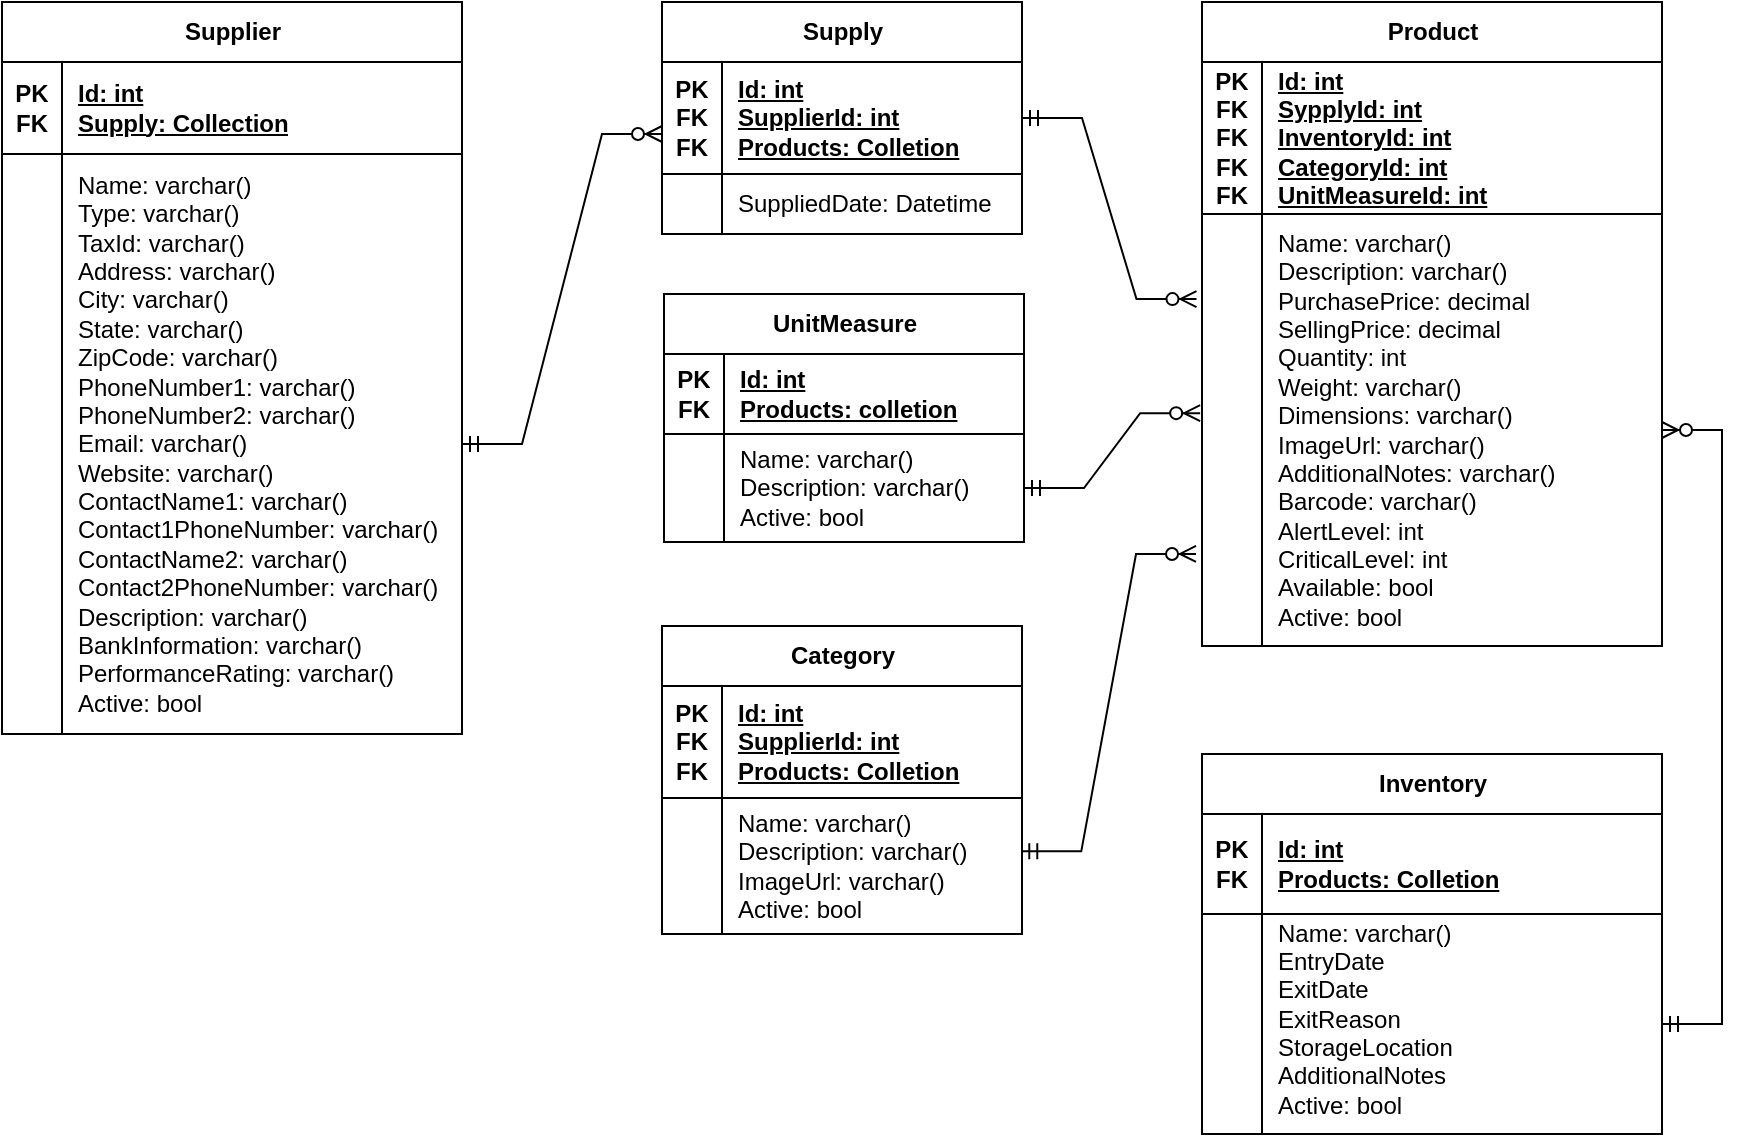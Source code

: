 <mxfile version="22.0.6" type="github">
  <diagram name="Página-1" id="oI9TYDiOCawssJ5pB_Mc">
    <mxGraphModel dx="1257" dy="683" grid="1" gridSize="10" guides="1" tooltips="1" connect="1" arrows="1" fold="1" page="1" pageScale="1" pageWidth="1169" pageHeight="827" math="0" shadow="0">
      <root>
        <mxCell id="0" />
        <mxCell id="1" parent="0" />
        <mxCell id="u429zlxLRRn3Ip08pNfd-1" value="Supplier" style="shape=table;startSize=30;container=1;collapsible=1;childLayout=tableLayout;fixedRows=1;rowLines=0;fontStyle=1;align=center;resizeLast=1;html=1;" parent="1" vertex="1">
          <mxGeometry x="163" y="44" width="230" height="366.0" as="geometry" />
        </mxCell>
        <mxCell id="u429zlxLRRn3Ip08pNfd-2" value="" style="shape=tableRow;horizontal=0;startSize=0;swimlaneHead=0;swimlaneBody=0;fillColor=none;collapsible=0;dropTarget=0;points=[[0,0.5],[1,0.5]];portConstraint=eastwest;top=0;left=0;right=0;bottom=1;" parent="u429zlxLRRn3Ip08pNfd-1" vertex="1">
          <mxGeometry y="30" width="230" height="46" as="geometry" />
        </mxCell>
        <mxCell id="u429zlxLRRn3Ip08pNfd-3" value="PK&lt;br&gt;FK" style="shape=partialRectangle;connectable=0;fillColor=none;top=0;left=0;bottom=0;right=0;fontStyle=1;overflow=hidden;whiteSpace=wrap;html=1;" parent="u429zlxLRRn3Ip08pNfd-2" vertex="1">
          <mxGeometry width="30" height="46" as="geometry">
            <mxRectangle width="30" height="46" as="alternateBounds" />
          </mxGeometry>
        </mxCell>
        <mxCell id="u429zlxLRRn3Ip08pNfd-4" value="Id: int&lt;br&gt;Supply: Collection" style="shape=partialRectangle;connectable=0;fillColor=none;top=0;left=0;bottom=0;right=0;align=left;spacingLeft=6;fontStyle=5;overflow=hidden;whiteSpace=wrap;html=1;" parent="u429zlxLRRn3Ip08pNfd-2" vertex="1">
          <mxGeometry x="30" width="200" height="46" as="geometry">
            <mxRectangle width="200" height="46" as="alternateBounds" />
          </mxGeometry>
        </mxCell>
        <mxCell id="u429zlxLRRn3Ip08pNfd-11" value="" style="shape=tableRow;horizontal=0;startSize=0;swimlaneHead=0;swimlaneBody=0;fillColor=none;collapsible=0;dropTarget=0;points=[[0,0.5],[1,0.5]];portConstraint=eastwest;top=0;left=0;right=0;bottom=0;" parent="u429zlxLRRn3Ip08pNfd-1" vertex="1">
          <mxGeometry y="76" width="230" height="290" as="geometry" />
        </mxCell>
        <mxCell id="u429zlxLRRn3Ip08pNfd-12" value="" style="shape=partialRectangle;connectable=0;fillColor=none;top=0;left=0;bottom=0;right=0;editable=1;overflow=hidden;whiteSpace=wrap;html=1;" parent="u429zlxLRRn3Ip08pNfd-11" vertex="1">
          <mxGeometry width="30" height="290" as="geometry">
            <mxRectangle width="30" height="290" as="alternateBounds" />
          </mxGeometry>
        </mxCell>
        <mxCell id="u429zlxLRRn3Ip08pNfd-13" value="Name: varchar()&lt;br&gt;Type: varchar()&lt;br&gt;TaxId: varchar()&lt;br&gt;Address: varchar()&lt;br&gt;City: varchar()&lt;br&gt;State: varchar()&lt;br&gt;ZipCode: varchar()&lt;br&gt;PhoneNumber1: varchar()&lt;br&gt;PhoneNumber2: varchar()&lt;br&gt;Email: varchar()&lt;br&gt;Website: varchar()&lt;br&gt;ContactName1: varchar()&lt;br&gt;Contact1PhoneNumber: varchar()&lt;br&gt;ContactName2: varchar()&lt;br&gt;Contact2PhoneNumber: varchar()&lt;br&gt;Description: varchar()&lt;br&gt;BankInformation: varchar()&lt;br&gt;PerformanceRating: varchar()&lt;br&gt;Active: bool" style="shape=partialRectangle;connectable=0;fillColor=none;top=0;left=0;bottom=0;right=0;align=left;spacingLeft=6;overflow=hidden;whiteSpace=wrap;html=1;" parent="u429zlxLRRn3Ip08pNfd-11" vertex="1">
          <mxGeometry x="30" width="200" height="290" as="geometry">
            <mxRectangle width="200" height="290" as="alternateBounds" />
          </mxGeometry>
        </mxCell>
        <mxCell id="u429zlxLRRn3Ip08pNfd-28" value="Supply" style="shape=table;startSize=30;container=1;collapsible=1;childLayout=tableLayout;fixedRows=1;rowLines=0;fontStyle=1;align=center;resizeLast=1;html=1;" parent="1" vertex="1">
          <mxGeometry x="493" y="44" width="180" height="116.0" as="geometry" />
        </mxCell>
        <mxCell id="u429zlxLRRn3Ip08pNfd-29" value="" style="shape=tableRow;horizontal=0;startSize=0;swimlaneHead=0;swimlaneBody=0;fillColor=none;collapsible=0;dropTarget=0;points=[[0,0.5],[1,0.5]];portConstraint=eastwest;top=0;left=0;right=0;bottom=1;" parent="u429zlxLRRn3Ip08pNfd-28" vertex="1">
          <mxGeometry y="30" width="180" height="56" as="geometry" />
        </mxCell>
        <mxCell id="u429zlxLRRn3Ip08pNfd-30" value="PK&lt;br&gt;FK&lt;br&gt;FK" style="shape=partialRectangle;connectable=0;fillColor=none;top=0;left=0;bottom=0;right=0;fontStyle=1;overflow=hidden;whiteSpace=wrap;html=1;" parent="u429zlxLRRn3Ip08pNfd-29" vertex="1">
          <mxGeometry width="30" height="56" as="geometry">
            <mxRectangle width="30" height="56" as="alternateBounds" />
          </mxGeometry>
        </mxCell>
        <mxCell id="u429zlxLRRn3Ip08pNfd-31" value="Id: int&lt;br&gt;SupplierId: int&lt;br&gt;Products: Colletion" style="shape=partialRectangle;connectable=0;fillColor=none;top=0;left=0;bottom=0;right=0;align=left;spacingLeft=6;fontStyle=5;overflow=hidden;whiteSpace=wrap;html=1;" parent="u429zlxLRRn3Ip08pNfd-29" vertex="1">
          <mxGeometry x="30" width="150" height="56" as="geometry">
            <mxRectangle width="150" height="56" as="alternateBounds" />
          </mxGeometry>
        </mxCell>
        <mxCell id="u429zlxLRRn3Ip08pNfd-32" value="" style="shape=tableRow;horizontal=0;startSize=0;swimlaneHead=0;swimlaneBody=0;fillColor=none;collapsible=0;dropTarget=0;points=[[0,0.5],[1,0.5]];portConstraint=eastwest;top=0;left=0;right=0;bottom=0;" parent="u429zlxLRRn3Ip08pNfd-28" vertex="1">
          <mxGeometry y="86" width="180" height="30" as="geometry" />
        </mxCell>
        <mxCell id="u429zlxLRRn3Ip08pNfd-33" value="" style="shape=partialRectangle;connectable=0;fillColor=none;top=0;left=0;bottom=0;right=0;editable=1;overflow=hidden;whiteSpace=wrap;html=1;" parent="u429zlxLRRn3Ip08pNfd-32" vertex="1">
          <mxGeometry width="30" height="30" as="geometry">
            <mxRectangle width="30" height="30" as="alternateBounds" />
          </mxGeometry>
        </mxCell>
        <mxCell id="u429zlxLRRn3Ip08pNfd-34" value="SuppliedDate: Datetime" style="shape=partialRectangle;connectable=0;fillColor=none;top=0;left=0;bottom=0;right=0;align=left;spacingLeft=6;overflow=hidden;whiteSpace=wrap;html=1;" parent="u429zlxLRRn3Ip08pNfd-32" vertex="1">
          <mxGeometry x="30" width="150" height="30" as="geometry">
            <mxRectangle width="150" height="30" as="alternateBounds" />
          </mxGeometry>
        </mxCell>
        <mxCell id="u429zlxLRRn3Ip08pNfd-36" value="" style="edgeStyle=entityRelationEdgeStyle;fontSize=12;html=1;endArrow=ERzeroToMany;startArrow=ERmandOne;rounded=0;exitX=1;exitY=0.5;exitDx=0;exitDy=0;" parent="1" source="u429zlxLRRn3Ip08pNfd-11" edge="1">
          <mxGeometry width="100" height="100" relative="1" as="geometry">
            <mxPoint x="393" y="210" as="sourcePoint" />
            <mxPoint x="493" y="110" as="targetPoint" />
          </mxGeometry>
        </mxCell>
        <mxCell id="u429zlxLRRn3Ip08pNfd-37" value="Product" style="shape=table;startSize=30;container=1;collapsible=1;childLayout=tableLayout;fixedRows=1;rowLines=0;fontStyle=1;align=center;resizeLast=1;html=1;" parent="1" vertex="1">
          <mxGeometry x="763" y="44" width="230" height="322" as="geometry" />
        </mxCell>
        <mxCell id="u429zlxLRRn3Ip08pNfd-38" value="" style="shape=tableRow;horizontal=0;startSize=0;swimlaneHead=0;swimlaneBody=0;fillColor=none;collapsible=0;dropTarget=0;points=[[0,0.5],[1,0.5]];portConstraint=eastwest;top=0;left=0;right=0;bottom=1;" parent="u429zlxLRRn3Ip08pNfd-37" vertex="1">
          <mxGeometry y="30" width="230" height="76" as="geometry" />
        </mxCell>
        <mxCell id="u429zlxLRRn3Ip08pNfd-39" value="PK&lt;br&gt;FK&lt;br&gt;FK&lt;br&gt;FK&lt;br&gt;FK" style="shape=partialRectangle;connectable=0;fillColor=none;top=0;left=0;bottom=0;right=0;fontStyle=1;overflow=hidden;whiteSpace=wrap;html=1;" parent="u429zlxLRRn3Ip08pNfd-38" vertex="1">
          <mxGeometry width="30" height="76" as="geometry">
            <mxRectangle width="30" height="76" as="alternateBounds" />
          </mxGeometry>
        </mxCell>
        <mxCell id="u429zlxLRRn3Ip08pNfd-40" value="Id: int&lt;br&gt;SypplyId: int&lt;br&gt;InventoryId: int&lt;br&gt;CategoryId: int&lt;br&gt;UnitMeasureId: int" style="shape=partialRectangle;connectable=0;fillColor=none;top=0;left=0;bottom=0;right=0;align=left;spacingLeft=6;fontStyle=5;overflow=hidden;whiteSpace=wrap;html=1;" parent="u429zlxLRRn3Ip08pNfd-38" vertex="1">
          <mxGeometry x="30" width="200" height="76" as="geometry">
            <mxRectangle width="200" height="76" as="alternateBounds" />
          </mxGeometry>
        </mxCell>
        <mxCell id="u429zlxLRRn3Ip08pNfd-41" value="" style="shape=tableRow;horizontal=0;startSize=0;swimlaneHead=0;swimlaneBody=0;fillColor=none;collapsible=0;dropTarget=0;points=[[0,0.5],[1,0.5]];portConstraint=eastwest;top=0;left=0;right=0;bottom=0;" parent="u429zlxLRRn3Ip08pNfd-37" vertex="1">
          <mxGeometry y="106" width="230" height="216" as="geometry" />
        </mxCell>
        <mxCell id="u429zlxLRRn3Ip08pNfd-42" value="" style="shape=partialRectangle;connectable=0;fillColor=none;top=0;left=0;bottom=0;right=0;editable=1;overflow=hidden;whiteSpace=wrap;html=1;" parent="u429zlxLRRn3Ip08pNfd-41" vertex="1">
          <mxGeometry width="30" height="216" as="geometry">
            <mxRectangle width="30" height="216" as="alternateBounds" />
          </mxGeometry>
        </mxCell>
        <mxCell id="u429zlxLRRn3Ip08pNfd-43" value="Name: varchar()&lt;br&gt;Description: varchar()&lt;br&gt;PurchasePrice: decimal&lt;br&gt;SellingPrice: decimal&lt;br&gt;Quantity: int&lt;br&gt;Weight: varchar()&lt;br&gt;Dimensions: varchar()&lt;br&gt;ImageUrl: varchar()&lt;br&gt;AdditionalNotes: varchar()&lt;br&gt;Barcode: varchar()&lt;br&gt;AlertLevel: int&lt;br&gt;CriticalLevel: int&lt;br&gt;Available: bool&lt;br&gt;Active: bool" style="shape=partialRectangle;connectable=0;fillColor=none;top=0;left=0;bottom=0;right=0;align=left;spacingLeft=6;overflow=hidden;whiteSpace=wrap;html=1;" parent="u429zlxLRRn3Ip08pNfd-41" vertex="1">
          <mxGeometry x="30" width="200" height="216" as="geometry">
            <mxRectangle width="200" height="216" as="alternateBounds" />
          </mxGeometry>
        </mxCell>
        <mxCell id="u429zlxLRRn3Ip08pNfd-44" value="" style="edgeStyle=entityRelationEdgeStyle;fontSize=12;html=1;endArrow=ERzeroToMany;startArrow=ERmandOne;rounded=0;exitX=1;exitY=0.5;exitDx=0;exitDy=0;entryX=-0.012;entryY=0.197;entryDx=0;entryDy=0;entryPerimeter=0;" parent="1" source="u429zlxLRRn3Ip08pNfd-28" target="u429zlxLRRn3Ip08pNfd-41" edge="1">
          <mxGeometry width="100" height="100" relative="1" as="geometry">
            <mxPoint x="640" y="80.0" as="sourcePoint" />
            <mxPoint x="730" y="226" as="targetPoint" />
            <Array as="points">
              <mxPoint x="717" y="168" />
              <mxPoint x="717" y="188" />
              <mxPoint x="717" y="188" />
            </Array>
          </mxGeometry>
        </mxCell>
        <mxCell id="u429zlxLRRn3Ip08pNfd-45" value="Inventory" style="shape=table;startSize=30;container=1;collapsible=1;childLayout=tableLayout;fixedRows=1;rowLines=0;fontStyle=1;align=center;resizeLast=1;html=1;" parent="1" vertex="1">
          <mxGeometry x="763" y="420" width="230" height="190" as="geometry" />
        </mxCell>
        <mxCell id="u429zlxLRRn3Ip08pNfd-46" value="" style="shape=tableRow;horizontal=0;startSize=0;swimlaneHead=0;swimlaneBody=0;fillColor=none;collapsible=0;dropTarget=0;points=[[0,0.5],[1,0.5]];portConstraint=eastwest;top=0;left=0;right=0;bottom=1;" parent="u429zlxLRRn3Ip08pNfd-45" vertex="1">
          <mxGeometry y="30" width="230" height="50" as="geometry" />
        </mxCell>
        <mxCell id="u429zlxLRRn3Ip08pNfd-47" value="PK&lt;br&gt;FK" style="shape=partialRectangle;connectable=0;fillColor=none;top=0;left=0;bottom=0;right=0;fontStyle=1;overflow=hidden;whiteSpace=wrap;html=1;" parent="u429zlxLRRn3Ip08pNfd-46" vertex="1">
          <mxGeometry width="30" height="50" as="geometry">
            <mxRectangle width="30" height="50" as="alternateBounds" />
          </mxGeometry>
        </mxCell>
        <mxCell id="u429zlxLRRn3Ip08pNfd-48" value="Id: int&lt;br&gt;Products: Colletion" style="shape=partialRectangle;connectable=0;fillColor=none;top=0;left=0;bottom=0;right=0;align=left;spacingLeft=6;fontStyle=5;overflow=hidden;whiteSpace=wrap;html=1;" parent="u429zlxLRRn3Ip08pNfd-46" vertex="1">
          <mxGeometry x="30" width="200" height="50" as="geometry">
            <mxRectangle width="200" height="50" as="alternateBounds" />
          </mxGeometry>
        </mxCell>
        <mxCell id="u429zlxLRRn3Ip08pNfd-49" value="" style="shape=tableRow;horizontal=0;startSize=0;swimlaneHead=0;swimlaneBody=0;fillColor=none;collapsible=0;dropTarget=0;points=[[0,0.5],[1,0.5]];portConstraint=eastwest;top=0;left=0;right=0;bottom=0;" parent="u429zlxLRRn3Ip08pNfd-45" vertex="1">
          <mxGeometry y="80" width="230" height="110" as="geometry" />
        </mxCell>
        <mxCell id="u429zlxLRRn3Ip08pNfd-50" value="" style="shape=partialRectangle;connectable=0;fillColor=none;top=0;left=0;bottom=0;right=0;editable=1;overflow=hidden;whiteSpace=wrap;html=1;" parent="u429zlxLRRn3Ip08pNfd-49" vertex="1">
          <mxGeometry width="30" height="110" as="geometry">
            <mxRectangle width="30" height="110" as="alternateBounds" />
          </mxGeometry>
        </mxCell>
        <mxCell id="u429zlxLRRn3Ip08pNfd-51" value="Name: varchar()&lt;br&gt;EntryDate&lt;br&gt;ExitDate&lt;br&gt;ExitReason&lt;br&gt;StorageLocation&lt;br&gt;AdditionalNotes&lt;br&gt;Active: bool&lt;br&gt;&lt;br&gt;&lt;br&gt;" style="shape=partialRectangle;connectable=0;fillColor=none;top=0;left=0;bottom=0;right=0;align=left;spacingLeft=6;overflow=hidden;whiteSpace=wrap;html=1;" parent="u429zlxLRRn3Ip08pNfd-49" vertex="1">
          <mxGeometry x="30" width="200" height="110" as="geometry">
            <mxRectangle width="200" height="110" as="alternateBounds" />
          </mxGeometry>
        </mxCell>
        <mxCell id="u429zlxLRRn3Ip08pNfd-54" value="" style="edgeStyle=entityRelationEdgeStyle;fontSize=12;html=1;endArrow=ERzeroToMany;startArrow=ERmandOne;rounded=0;entryX=1;entryY=0.5;entryDx=0;entryDy=0;exitX=1;exitY=0.5;exitDx=0;exitDy=0;" parent="1" source="u429zlxLRRn3Ip08pNfd-49" target="u429zlxLRRn3Ip08pNfd-41" edge="1">
          <mxGeometry width="100" height="100" relative="1" as="geometry">
            <mxPoint x="1040" y="440" as="sourcePoint" />
            <mxPoint x="1140" y="340" as="targetPoint" />
            <Array as="points">
              <mxPoint x="1050" y="400" />
            </Array>
          </mxGeometry>
        </mxCell>
        <mxCell id="S84WDKqpn4CY_QFBzjo1-1" value="Category" style="shape=table;startSize=30;container=1;collapsible=1;childLayout=tableLayout;fixedRows=1;rowLines=0;fontStyle=1;align=center;resizeLast=1;html=1;" vertex="1" parent="1">
          <mxGeometry x="493" y="356" width="180" height="154.0" as="geometry" />
        </mxCell>
        <mxCell id="S84WDKqpn4CY_QFBzjo1-2" value="" style="shape=tableRow;horizontal=0;startSize=0;swimlaneHead=0;swimlaneBody=0;fillColor=none;collapsible=0;dropTarget=0;points=[[0,0.5],[1,0.5]];portConstraint=eastwest;top=0;left=0;right=0;bottom=1;" vertex="1" parent="S84WDKqpn4CY_QFBzjo1-1">
          <mxGeometry y="30" width="180" height="56" as="geometry" />
        </mxCell>
        <mxCell id="S84WDKqpn4CY_QFBzjo1-3" value="PK&lt;br&gt;FK&lt;br&gt;FK" style="shape=partialRectangle;connectable=0;fillColor=none;top=0;left=0;bottom=0;right=0;fontStyle=1;overflow=hidden;whiteSpace=wrap;html=1;" vertex="1" parent="S84WDKqpn4CY_QFBzjo1-2">
          <mxGeometry width="30" height="56" as="geometry">
            <mxRectangle width="30" height="56" as="alternateBounds" />
          </mxGeometry>
        </mxCell>
        <mxCell id="S84WDKqpn4CY_QFBzjo1-4" value="Id: int&lt;br&gt;SupplierId: int&lt;br&gt;Products: Colletion" style="shape=partialRectangle;connectable=0;fillColor=none;top=0;left=0;bottom=0;right=0;align=left;spacingLeft=6;fontStyle=5;overflow=hidden;whiteSpace=wrap;html=1;" vertex="1" parent="S84WDKqpn4CY_QFBzjo1-2">
          <mxGeometry x="30" width="150" height="56" as="geometry">
            <mxRectangle width="150" height="56" as="alternateBounds" />
          </mxGeometry>
        </mxCell>
        <mxCell id="S84WDKqpn4CY_QFBzjo1-5" value="" style="shape=tableRow;horizontal=0;startSize=0;swimlaneHead=0;swimlaneBody=0;fillColor=none;collapsible=0;dropTarget=0;points=[[0,0.5],[1,0.5]];portConstraint=eastwest;top=0;left=0;right=0;bottom=0;" vertex="1" parent="S84WDKqpn4CY_QFBzjo1-1">
          <mxGeometry y="86" width="180" height="68" as="geometry" />
        </mxCell>
        <mxCell id="S84WDKqpn4CY_QFBzjo1-6" value="" style="shape=partialRectangle;connectable=0;fillColor=none;top=0;left=0;bottom=0;right=0;editable=1;overflow=hidden;whiteSpace=wrap;html=1;" vertex="1" parent="S84WDKqpn4CY_QFBzjo1-5">
          <mxGeometry width="30" height="68" as="geometry">
            <mxRectangle width="30" height="68" as="alternateBounds" />
          </mxGeometry>
        </mxCell>
        <mxCell id="S84WDKqpn4CY_QFBzjo1-7" value="Name: varchar()&lt;br&gt;Description: varchar()&lt;br&gt;ImageUrl: varchar()&lt;br&gt;Active: bool" style="shape=partialRectangle;connectable=0;fillColor=none;top=0;left=0;bottom=0;right=0;align=left;spacingLeft=6;overflow=hidden;whiteSpace=wrap;html=1;" vertex="1" parent="S84WDKqpn4CY_QFBzjo1-5">
          <mxGeometry x="30" width="150" height="68" as="geometry">
            <mxRectangle width="150" height="68" as="alternateBounds" />
          </mxGeometry>
        </mxCell>
        <mxCell id="S84WDKqpn4CY_QFBzjo1-8" value="" style="edgeStyle=entityRelationEdgeStyle;fontSize=12;html=1;endArrow=ERzeroToMany;startArrow=ERmandOne;rounded=0;entryX=-0.013;entryY=0.787;entryDx=0;entryDy=0;entryPerimeter=0;exitX=0.998;exitY=0.392;exitDx=0;exitDy=0;exitPerimeter=0;" edge="1" parent="1" source="S84WDKqpn4CY_QFBzjo1-5" target="u429zlxLRRn3Ip08pNfd-41">
          <mxGeometry width="100" height="100" relative="1" as="geometry">
            <mxPoint x="680" y="468" as="sourcePoint" />
            <mxPoint x="750.36" y="279.996" as="targetPoint" />
          </mxGeometry>
        </mxCell>
        <mxCell id="S84WDKqpn4CY_QFBzjo1-12" value="UnitMeasure" style="shape=table;startSize=30;container=1;collapsible=1;childLayout=tableLayout;fixedRows=1;rowLines=0;fontStyle=1;align=center;resizeLast=1;html=1;" vertex="1" parent="1">
          <mxGeometry x="494" y="190" width="180" height="124.0" as="geometry" />
        </mxCell>
        <mxCell id="S84WDKqpn4CY_QFBzjo1-13" value="" style="shape=tableRow;horizontal=0;startSize=0;swimlaneHead=0;swimlaneBody=0;fillColor=none;collapsible=0;dropTarget=0;points=[[0,0.5],[1,0.5]];portConstraint=eastwest;top=0;left=0;right=0;bottom=1;" vertex="1" parent="S84WDKqpn4CY_QFBzjo1-12">
          <mxGeometry y="30" width="180" height="40" as="geometry" />
        </mxCell>
        <mxCell id="S84WDKqpn4CY_QFBzjo1-14" value="PK&lt;br&gt;FK" style="shape=partialRectangle;connectable=0;fillColor=none;top=0;left=0;bottom=0;right=0;fontStyle=1;overflow=hidden;whiteSpace=wrap;html=1;" vertex="1" parent="S84WDKqpn4CY_QFBzjo1-13">
          <mxGeometry width="30" height="40" as="geometry">
            <mxRectangle width="30" height="40" as="alternateBounds" />
          </mxGeometry>
        </mxCell>
        <mxCell id="S84WDKqpn4CY_QFBzjo1-15" value="Id: int&lt;br&gt;Products: colletion" style="shape=partialRectangle;connectable=0;fillColor=none;top=0;left=0;bottom=0;right=0;align=left;spacingLeft=6;fontStyle=5;overflow=hidden;whiteSpace=wrap;html=1;" vertex="1" parent="S84WDKqpn4CY_QFBzjo1-13">
          <mxGeometry x="30" width="150" height="40" as="geometry">
            <mxRectangle width="150" height="40" as="alternateBounds" />
          </mxGeometry>
        </mxCell>
        <mxCell id="S84WDKqpn4CY_QFBzjo1-16" value="" style="shape=tableRow;horizontal=0;startSize=0;swimlaneHead=0;swimlaneBody=0;fillColor=none;collapsible=0;dropTarget=0;points=[[0,0.5],[1,0.5]];portConstraint=eastwest;top=0;left=0;right=0;bottom=0;" vertex="1" parent="S84WDKqpn4CY_QFBzjo1-12">
          <mxGeometry y="70" width="180" height="54" as="geometry" />
        </mxCell>
        <mxCell id="S84WDKqpn4CY_QFBzjo1-17" value="" style="shape=partialRectangle;connectable=0;fillColor=none;top=0;left=0;bottom=0;right=0;editable=1;overflow=hidden;whiteSpace=wrap;html=1;" vertex="1" parent="S84WDKqpn4CY_QFBzjo1-16">
          <mxGeometry width="30" height="54" as="geometry">
            <mxRectangle width="30" height="54" as="alternateBounds" />
          </mxGeometry>
        </mxCell>
        <mxCell id="S84WDKqpn4CY_QFBzjo1-18" value="Name: varchar()&lt;br&gt;Description: varchar()&lt;br&gt;Active: bool" style="shape=partialRectangle;connectable=0;fillColor=none;top=0;left=0;bottom=0;right=0;align=left;spacingLeft=6;overflow=hidden;whiteSpace=wrap;html=1;" vertex="1" parent="S84WDKqpn4CY_QFBzjo1-16">
          <mxGeometry x="30" width="150" height="54" as="geometry">
            <mxRectangle width="150" height="54" as="alternateBounds" />
          </mxGeometry>
        </mxCell>
        <mxCell id="S84WDKqpn4CY_QFBzjo1-19" value="" style="edgeStyle=entityRelationEdgeStyle;fontSize=12;html=1;endArrow=ERzeroToMany;startArrow=ERmandOne;rounded=0;entryX=-0.004;entryY=0.461;entryDx=0;entryDy=0;entryPerimeter=0;exitX=1;exitY=0.5;exitDx=0;exitDy=0;" edge="1" parent="1" source="S84WDKqpn4CY_QFBzjo1-16" target="u429zlxLRRn3Ip08pNfd-41">
          <mxGeometry width="100" height="100" relative="1" as="geometry">
            <mxPoint x="710" y="300" as="sourcePoint" />
            <mxPoint x="746.01" y="230.002" as="targetPoint" />
            <Array as="points">
              <mxPoint x="736" y="239.93" />
            </Array>
          </mxGeometry>
        </mxCell>
      </root>
    </mxGraphModel>
  </diagram>
</mxfile>
